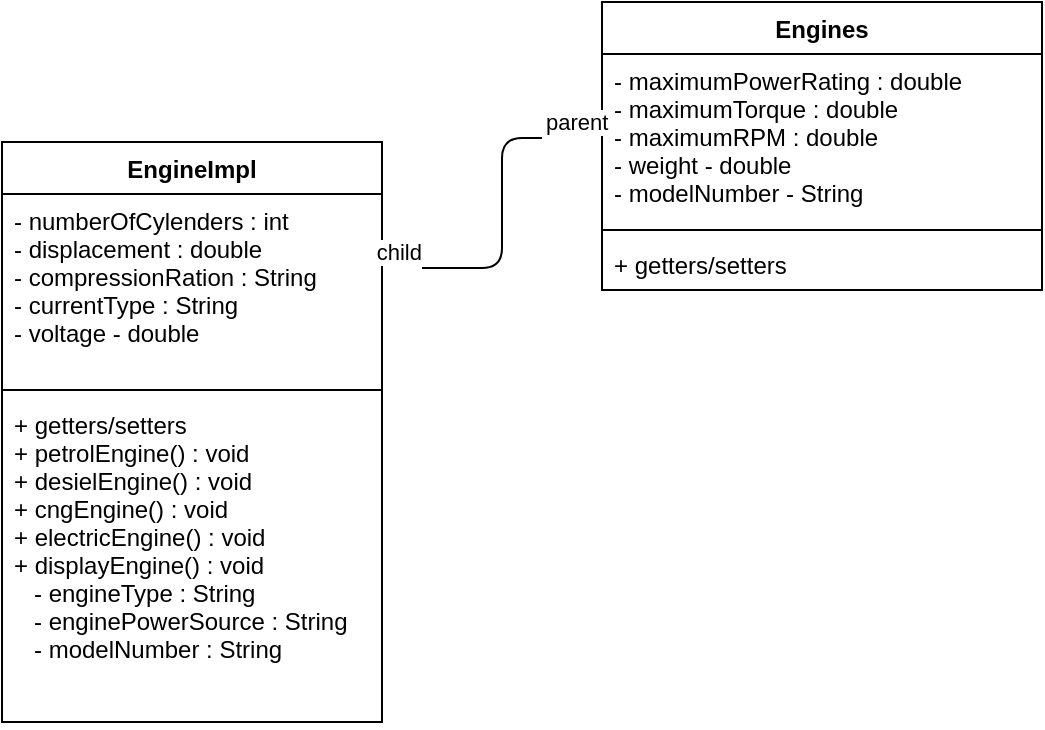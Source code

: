 <mxfile version="13.6.5">
    <diagram id="qIHrZQoAuw4ehHjwAAsF" name="Page-1">
        <mxGraphModel dx="890" dy="478" grid="1" gridSize="10" guides="1" tooltips="1" connect="1" arrows="1" fold="1" page="1" pageScale="1" pageWidth="850" pageHeight="1100" math="0" shadow="0">
            <root>
                <mxCell id="0"/>
                <mxCell id="1" parent="0"/>
                <mxCell id="VsqtXTOOIpRrKLygxwUS-1" value="Engines" style="swimlane;fontStyle=1;align=center;verticalAlign=top;childLayout=stackLayout;horizontal=1;startSize=26;horizontalStack=0;resizeParent=1;resizeParentMax=0;resizeLast=0;collapsible=1;marginBottom=0;" parent="1" vertex="1">
                    <mxGeometry x="340" y="20" width="220" height="144" as="geometry"/>
                </mxCell>
                <mxCell id="VsqtXTOOIpRrKLygxwUS-2" value="- maximumPowerRating : double&#10;- maximumTorque : double&#10;- maximumRPM : double&#10;- weight - double&#10;- modelNumber - String&#10;" style="text;strokeColor=none;fillColor=none;align=left;verticalAlign=top;spacingLeft=4;spacingRight=4;overflow=hidden;rotatable=0;points=[[0,0.5],[1,0.5]];portConstraint=eastwest;" parent="VsqtXTOOIpRrKLygxwUS-1" vertex="1">
                    <mxGeometry y="26" width="220" height="84" as="geometry"/>
                </mxCell>
                <mxCell id="VsqtXTOOIpRrKLygxwUS-3" value="" style="line;strokeWidth=1;fillColor=none;align=left;verticalAlign=middle;spacingTop=-1;spacingLeft=3;spacingRight=3;rotatable=0;labelPosition=right;points=[];portConstraint=eastwest;" parent="VsqtXTOOIpRrKLygxwUS-1" vertex="1">
                    <mxGeometry y="110" width="220" height="8" as="geometry"/>
                </mxCell>
                <mxCell id="VsqtXTOOIpRrKLygxwUS-4" value="+ getters/setters" style="text;strokeColor=none;fillColor=none;align=left;verticalAlign=top;spacingLeft=4;spacingRight=4;overflow=hidden;rotatable=0;points=[[0,0.5],[1,0.5]];portConstraint=eastwest;" parent="VsqtXTOOIpRrKLygxwUS-1" vertex="1">
                    <mxGeometry y="118" width="220" height="26" as="geometry"/>
                </mxCell>
                <mxCell id="VsqtXTOOIpRrKLygxwUS-5" value="EngineImpl" style="swimlane;fontStyle=1;align=center;verticalAlign=top;childLayout=stackLayout;horizontal=1;startSize=26;horizontalStack=0;resizeParent=1;resizeParentMax=0;resizeLast=0;collapsible=1;marginBottom=0;" parent="1" vertex="1">
                    <mxGeometry x="40" y="90" width="190" height="290" as="geometry"/>
                </mxCell>
                <mxCell id="VsqtXTOOIpRrKLygxwUS-6" value="- numberOfCylenders : int&#10;- displacement : double&#10;- compressionRation : String&#10;- currentType : String&#10;- voltage - double" style="text;strokeColor=none;fillColor=none;align=left;verticalAlign=top;spacingLeft=4;spacingRight=4;overflow=hidden;rotatable=0;points=[[0,0.5],[1,0.5]];portConstraint=eastwest;" parent="VsqtXTOOIpRrKLygxwUS-5" vertex="1">
                    <mxGeometry y="26" width="190" height="94" as="geometry"/>
                </mxCell>
                <mxCell id="VsqtXTOOIpRrKLygxwUS-7" value="" style="line;strokeWidth=1;fillColor=none;align=left;verticalAlign=middle;spacingTop=-1;spacingLeft=3;spacingRight=3;rotatable=0;labelPosition=right;points=[];portConstraint=eastwest;" parent="VsqtXTOOIpRrKLygxwUS-5" vertex="1">
                    <mxGeometry y="120" width="190" height="8" as="geometry"/>
                </mxCell>
                <mxCell id="VsqtXTOOIpRrKLygxwUS-8" value="+ getters/setters&#10;+ petrolEngine() : void&#10;+ desielEngine() : void&#10;+ cngEngine() : void&#10;+ electricEngine() : void&#10;+ displayEngine() : void&#10;   - engineType : String&#10;   - enginePowerSource : String&#10;   - modelNumber : String" style="text;strokeColor=none;fillColor=none;align=left;verticalAlign=top;spacingLeft=4;spacingRight=4;overflow=hidden;rotatable=0;points=[[0,0.5],[1,0.5]];portConstraint=eastwest;" parent="VsqtXTOOIpRrKLygxwUS-5" vertex="1">
                    <mxGeometry y="128" width="190" height="162" as="geometry"/>
                </mxCell>
                <mxCell id="VsqtXTOOIpRrKLygxwUS-13" value="" style="endArrow=none;html=1;edgeStyle=orthogonalEdgeStyle;" parent="1" edge="1">
                    <mxGeometry relative="1" as="geometry">
                        <mxPoint x="310" y="88" as="sourcePoint"/>
                        <mxPoint x="250" y="153" as="targetPoint"/>
                        <Array as="points">
                            <mxPoint x="290" y="88"/>
                            <mxPoint x="290" y="153"/>
                        </Array>
                    </mxGeometry>
                </mxCell>
                <mxCell id="VsqtXTOOIpRrKLygxwUS-14" value="parent" style="edgeLabel;resizable=0;html=1;align=left;verticalAlign=bottom;" parent="VsqtXTOOIpRrKLygxwUS-13" connectable="0" vertex="1">
                    <mxGeometry x="-1" relative="1" as="geometry"/>
                </mxCell>
                <mxCell id="VsqtXTOOIpRrKLygxwUS-15" value="child" style="edgeLabel;resizable=0;html=1;align=right;verticalAlign=bottom;" parent="VsqtXTOOIpRrKLygxwUS-13" connectable="0" vertex="1">
                    <mxGeometry x="1" relative="1" as="geometry"/>
                </mxCell>
            </root>
        </mxGraphModel>
    </diagram>
</mxfile>